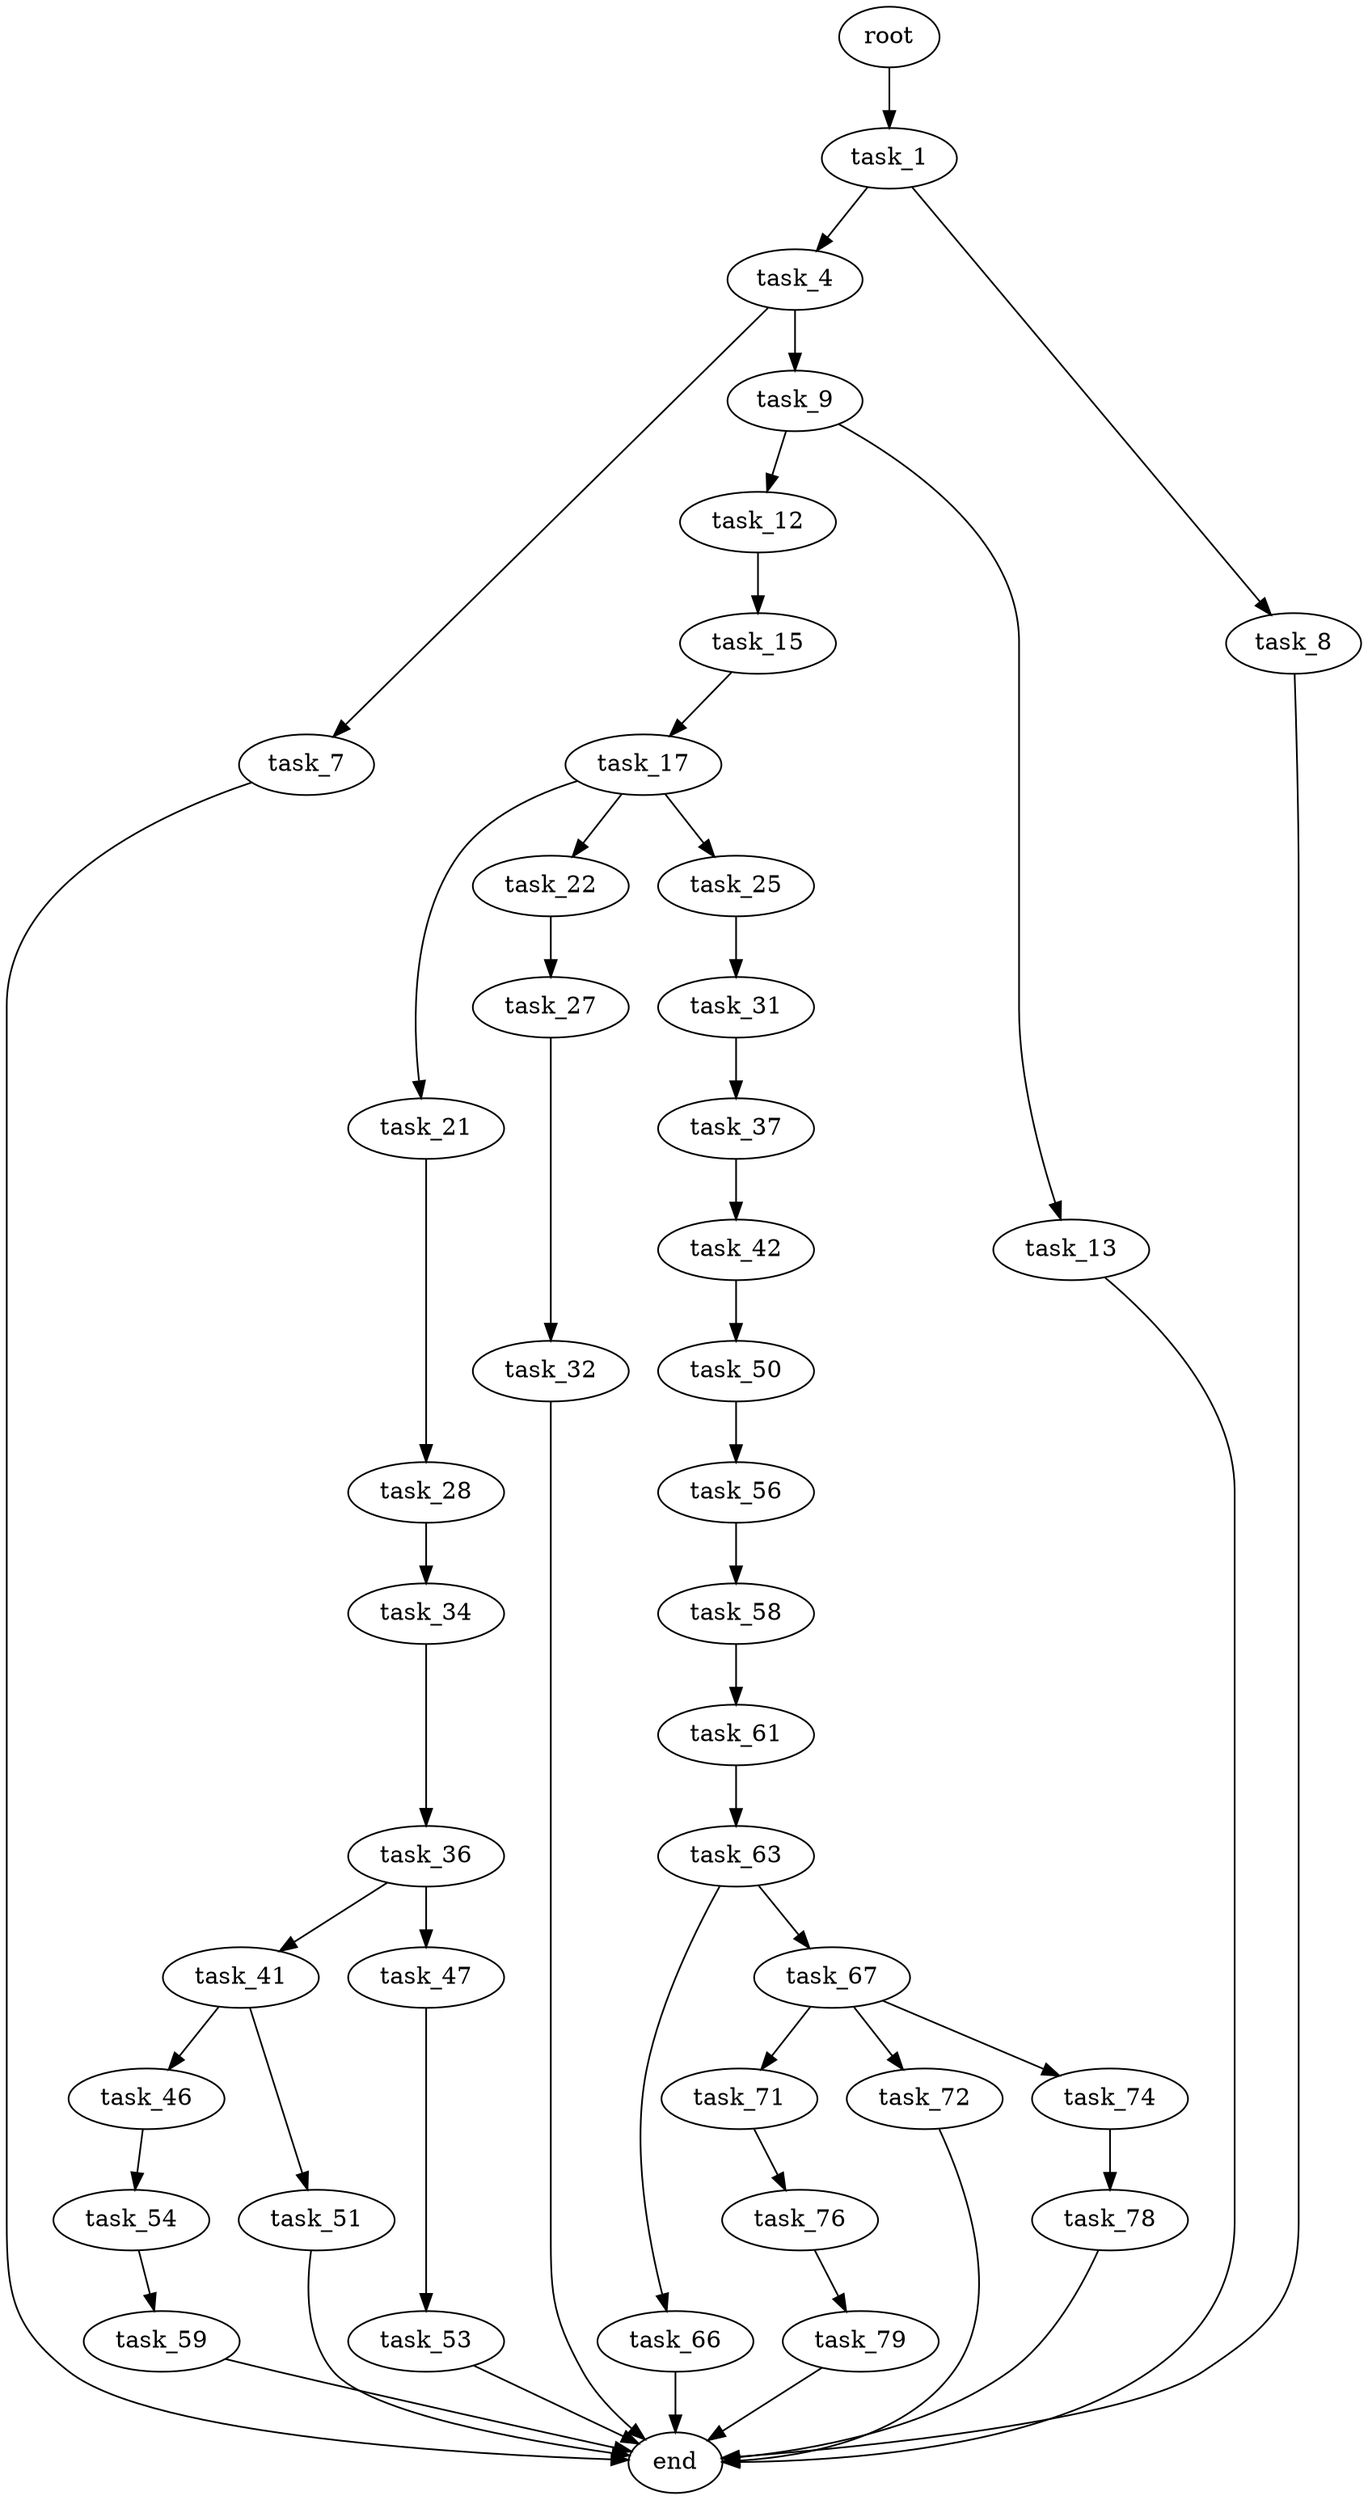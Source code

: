 digraph G {
  root [size="0.000000"];
  task_1 [size="298587701927.000000"];
  task_4 [size="18606147424.000000"];
  task_7 [size="68719476736.000000"];
  task_8 [size="1073741824000.000000"];
  task_9 [size="5993818066.000000"];
  task_12 [size="782757789696.000000"];
  task_13 [size="324371172895.000000"];
  task_15 [size="970816966880.000000"];
  task_17 [size="1073741824000.000000"];
  task_21 [size="5171708409.000000"];
  task_22 [size="355047177748.000000"];
  task_25 [size="782757789696.000000"];
  task_27 [size="782757789696.000000"];
  task_28 [size="1272086802.000000"];
  task_31 [size="1950291050.000000"];
  task_32 [size="246154769032.000000"];
  task_34 [size="29745935389.000000"];
  task_36 [size="18012644351.000000"];
  task_37 [size="184050881404.000000"];
  task_41 [size="1817786316.000000"];
  task_42 [size="33860556382.000000"];
  task_46 [size="8589934592.000000"];
  task_47 [size="581137851128.000000"];
  task_50 [size="18773550853.000000"];
  task_51 [size="22907089324.000000"];
  task_53 [size="1073741824000.000000"];
  task_54 [size="156164776242.000000"];
  task_56 [size="68719476736.000000"];
  task_58 [size="25977407484.000000"];
  task_59 [size="68719476736.000000"];
  task_61 [size="231928233984.000000"];
  task_63 [size="782757789696.000000"];
  task_66 [size="36546844521.000000"];
  task_67 [size="1036667499822.000000"];
  task_71 [size="549755813888.000000"];
  task_72 [size="68719476736.000000"];
  task_74 [size="782757789696.000000"];
  task_76 [size="782757789696.000000"];
  task_78 [size="28991029248.000000"];
  task_79 [size="31789282209.000000"];
  end [size="0.000000"];

  root -> task_1 [size="1.000000"];
  task_1 -> task_4 [size="209715200.000000"];
  task_1 -> task_8 [size="209715200.000000"];
  task_4 -> task_7 [size="301989888.000000"];
  task_4 -> task_9 [size="301989888.000000"];
  task_7 -> end [size="1.000000"];
  task_8 -> end [size="1.000000"];
  task_9 -> task_12 [size="134217728.000000"];
  task_9 -> task_13 [size="134217728.000000"];
  task_12 -> task_15 [size="679477248.000000"];
  task_13 -> end [size="1.000000"];
  task_15 -> task_17 [size="679477248.000000"];
  task_17 -> task_21 [size="838860800.000000"];
  task_17 -> task_22 [size="838860800.000000"];
  task_17 -> task_25 [size="838860800.000000"];
  task_21 -> task_28 [size="536870912.000000"];
  task_22 -> task_27 [size="536870912.000000"];
  task_25 -> task_31 [size="679477248.000000"];
  task_27 -> task_32 [size="679477248.000000"];
  task_28 -> task_34 [size="75497472.000000"];
  task_31 -> task_37 [size="33554432.000000"];
  task_32 -> end [size="1.000000"];
  task_34 -> task_36 [size="33554432.000000"];
  task_36 -> task_41 [size="679477248.000000"];
  task_36 -> task_47 [size="679477248.000000"];
  task_37 -> task_42 [size="209715200.000000"];
  task_41 -> task_46 [size="33554432.000000"];
  task_41 -> task_51 [size="33554432.000000"];
  task_42 -> task_50 [size="33554432.000000"];
  task_46 -> task_54 [size="33554432.000000"];
  task_47 -> task_53 [size="411041792.000000"];
  task_50 -> task_56 [size="33554432.000000"];
  task_51 -> end [size="1.000000"];
  task_53 -> end [size="1.000000"];
  task_54 -> task_59 [size="301989888.000000"];
  task_56 -> task_58 [size="134217728.000000"];
  task_58 -> task_61 [size="679477248.000000"];
  task_59 -> end [size="1.000000"];
  task_61 -> task_63 [size="301989888.000000"];
  task_63 -> task_66 [size="679477248.000000"];
  task_63 -> task_67 [size="679477248.000000"];
  task_66 -> end [size="1.000000"];
  task_67 -> task_71 [size="679477248.000000"];
  task_67 -> task_72 [size="679477248.000000"];
  task_67 -> task_74 [size="679477248.000000"];
  task_71 -> task_76 [size="536870912.000000"];
  task_72 -> end [size="1.000000"];
  task_74 -> task_78 [size="679477248.000000"];
  task_76 -> task_79 [size="679477248.000000"];
  task_78 -> end [size="1.000000"];
  task_79 -> end [size="1.000000"];
}
